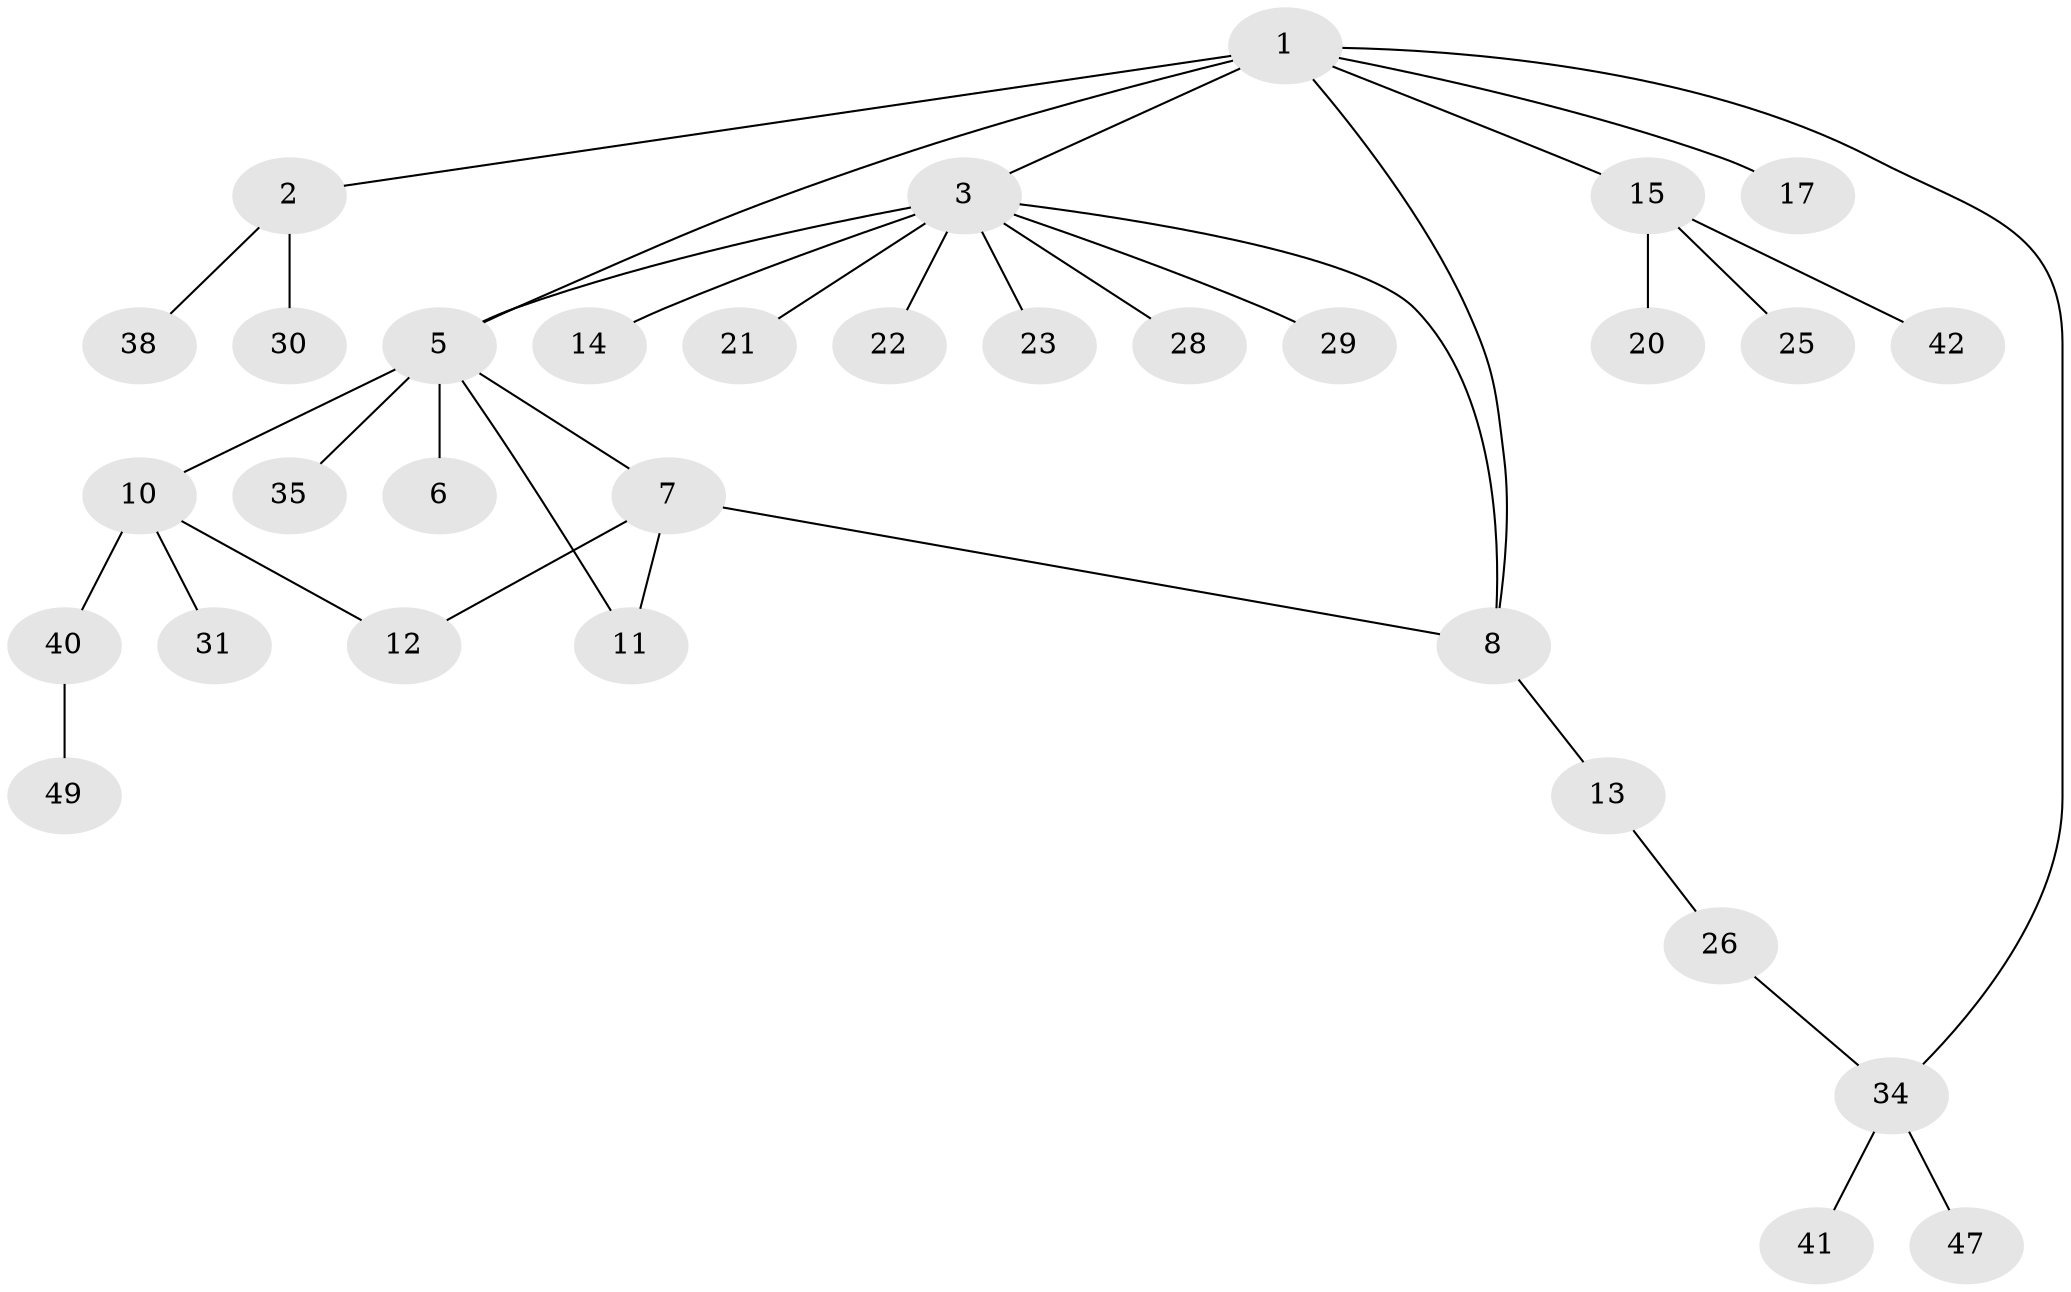 // original degree distribution, {9: 0.02040816326530612, 4: 0.04081632653061224, 6: 0.04081632653061224, 7: 0.02040816326530612, 2: 0.22448979591836735, 5: 0.10204081632653061, 3: 0.04081632653061224, 1: 0.5102040816326531}
// Generated by graph-tools (version 1.1) at 2025/11/02/27/25 16:11:36]
// undirected, 32 vertices, 37 edges
graph export_dot {
graph [start="1"]
  node [color=gray90,style=filled];
  1 [super="+36"];
  2 [super="+37"];
  3 [super="+4"];
  5 [super="+9"];
  6 [super="+32"];
  7 [super="+24"];
  8 [super="+19"];
  10 [super="+27"];
  11 [super="+18"];
  12 [super="+45"];
  13 [super="+16"];
  14;
  15 [super="+48"];
  17;
  20;
  21 [super="+33"];
  22;
  23;
  25 [super="+44"];
  26;
  28;
  29;
  30;
  31 [super="+43"];
  34 [super="+46"];
  35;
  38 [super="+39"];
  40;
  41;
  42;
  47;
  49;
  1 -- 2;
  1 -- 3;
  1 -- 5 [weight=2];
  1 -- 8;
  1 -- 15;
  1 -- 17;
  1 -- 34;
  2 -- 30;
  2 -- 38;
  3 -- 5 [weight=2];
  3 -- 8;
  3 -- 21;
  3 -- 22;
  3 -- 23;
  3 -- 28;
  3 -- 29;
  3 -- 14;
  5 -- 6;
  5 -- 7 [weight=2];
  5 -- 11;
  5 -- 35;
  5 -- 10;
  7 -- 8;
  7 -- 12;
  7 -- 11;
  8 -- 13;
  10 -- 12;
  10 -- 31;
  10 -- 40;
  13 -- 26;
  15 -- 20;
  15 -- 25;
  15 -- 42;
  26 -- 34;
  34 -- 41;
  34 -- 47;
  40 -- 49;
}
